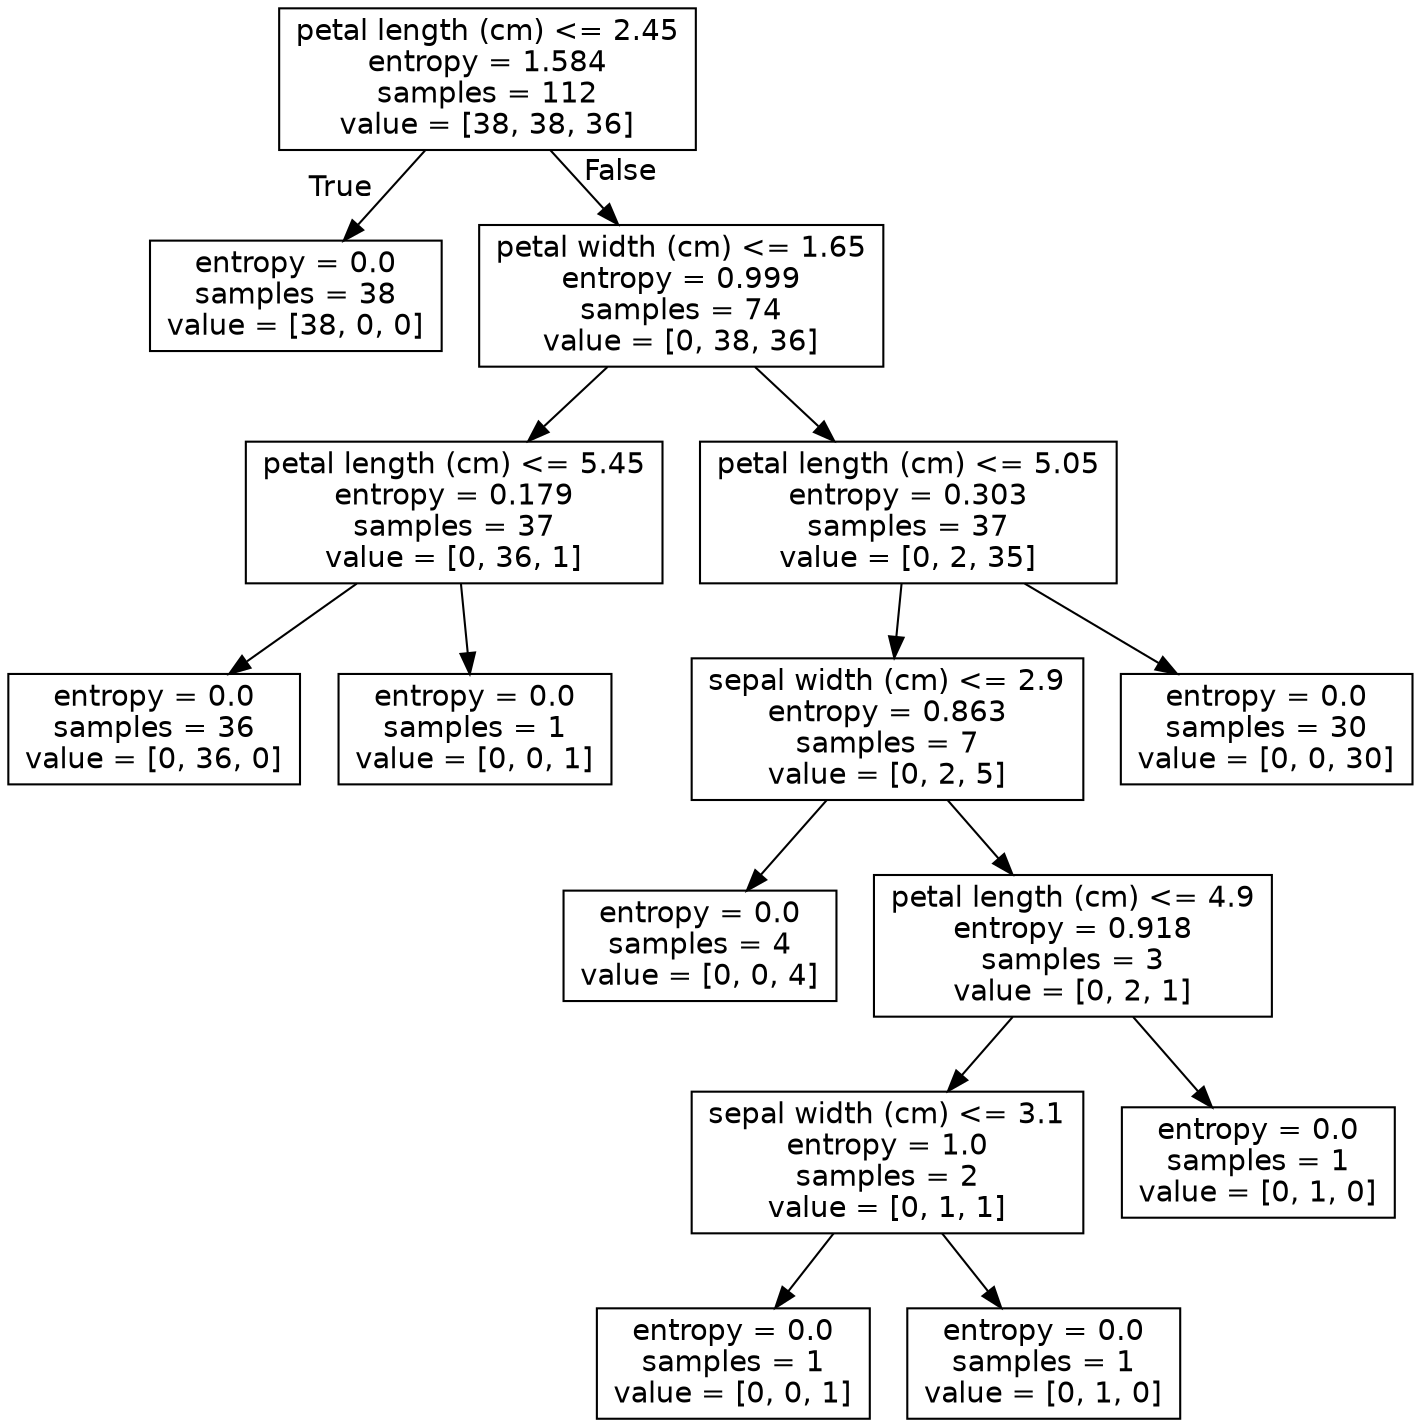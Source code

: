 digraph Tree {
node [shape=box, fontname="helvetica"] ;
edge [fontname="helvetica"] ;
0 [label="petal length (cm) <= 2.45\nentropy = 1.584\nsamples = 112\nvalue = [38, 38, 36]"] ;
1 [label="entropy = 0.0\nsamples = 38\nvalue = [38, 0, 0]"] ;
0 -> 1 [labeldistance=2.5, labelangle=45, headlabel="True"] ;
2 [label="petal width (cm) <= 1.65\nentropy = 0.999\nsamples = 74\nvalue = [0, 38, 36]"] ;
0 -> 2 [labeldistance=2.5, labelangle=-45, headlabel="False"] ;
3 [label="petal length (cm) <= 5.45\nentropy = 0.179\nsamples = 37\nvalue = [0, 36, 1]"] ;
2 -> 3 ;
4 [label="entropy = 0.0\nsamples = 36\nvalue = [0, 36, 0]"] ;
3 -> 4 ;
5 [label="entropy = 0.0\nsamples = 1\nvalue = [0, 0, 1]"] ;
3 -> 5 ;
6 [label="petal length (cm) <= 5.05\nentropy = 0.303\nsamples = 37\nvalue = [0, 2, 35]"] ;
2 -> 6 ;
7 [label="sepal width (cm) <= 2.9\nentropy = 0.863\nsamples = 7\nvalue = [0, 2, 5]"] ;
6 -> 7 ;
8 [label="entropy = 0.0\nsamples = 4\nvalue = [0, 0, 4]"] ;
7 -> 8 ;
9 [label="petal length (cm) <= 4.9\nentropy = 0.918\nsamples = 3\nvalue = [0, 2, 1]"] ;
7 -> 9 ;
10 [label="sepal width (cm) <= 3.1\nentropy = 1.0\nsamples = 2\nvalue = [0, 1, 1]"] ;
9 -> 10 ;
11 [label="entropy = 0.0\nsamples = 1\nvalue = [0, 0, 1]"] ;
10 -> 11 ;
12 [label="entropy = 0.0\nsamples = 1\nvalue = [0, 1, 0]"] ;
10 -> 12 ;
13 [label="entropy = 0.0\nsamples = 1\nvalue = [0, 1, 0]"] ;
9 -> 13 ;
14 [label="entropy = 0.0\nsamples = 30\nvalue = [0, 0, 30]"] ;
6 -> 14 ;
}